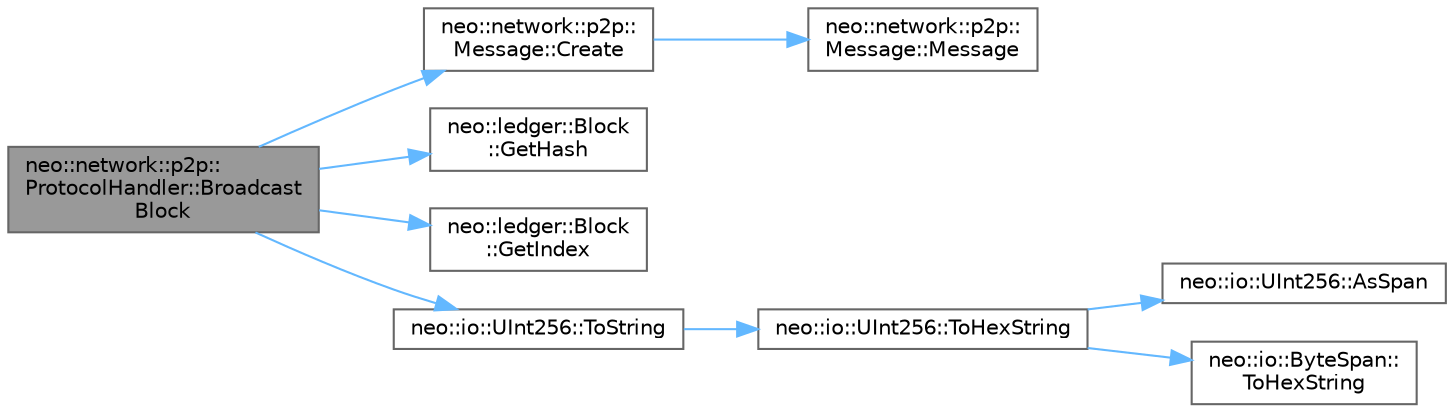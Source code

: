 digraph "neo::network::p2p::ProtocolHandler::BroadcastBlock"
{
 // LATEX_PDF_SIZE
  bgcolor="transparent";
  edge [fontname=Helvetica,fontsize=10,labelfontname=Helvetica,labelfontsize=10];
  node [fontname=Helvetica,fontsize=10,shape=box,height=0.2,width=0.4];
  rankdir="LR";
  Node1 [id="Node000001",label="neo::network::p2p::\lProtocolHandler::Broadcast\lBlock",height=0.2,width=0.4,color="gray40", fillcolor="grey60", style="filled", fontcolor="black",tooltip="Broadcast block to network."];
  Node1 -> Node2 [id="edge9_Node000001_Node000002",color="steelblue1",style="solid",tooltip=" "];
  Node2 [id="Node000002",label="neo::network::p2p::\lMessage::Create",height=0.2,width=0.4,color="grey40", fillcolor="white", style="filled",URL="$classneo_1_1network_1_1p2p_1_1_message.html#ae3142f00d9d6d585d97648bdf6d62759",tooltip="Creates a new Message."];
  Node2 -> Node3 [id="edge10_Node000002_Node000003",color="steelblue1",style="solid",tooltip=" "];
  Node3 [id="Node000003",label="neo::network::p2p::\lMessage::Message",height=0.2,width=0.4,color="grey40", fillcolor="white", style="filled",URL="$classneo_1_1network_1_1p2p_1_1_message.html#ad500547950c4cfac21e99587e0f8f05a",tooltip="Constructs an empty Message."];
  Node1 -> Node4 [id="edge11_Node000001_Node000004",color="steelblue1",style="solid",tooltip=" "];
  Node4 [id="Node000004",label="neo::ledger::Block\l::GetHash",height=0.2,width=0.4,color="grey40", fillcolor="white", style="filled",URL="$classneo_1_1ledger_1_1_block.html#acbd5b1d0e381f1081099c473acb68961",tooltip="Get block hash."];
  Node1 -> Node5 [id="edge12_Node000001_Node000005",color="steelblue1",style="solid",tooltip=" "];
  Node5 [id="Node000005",label="neo::ledger::Block\l::GetIndex",height=0.2,width=0.4,color="grey40", fillcolor="white", style="filled",URL="$classneo_1_1ledger_1_1_block.html#a45ca9228f70f3bdeeb87f60f9700a615",tooltip="Get block index (delegates to header)"];
  Node1 -> Node6 [id="edge13_Node000001_Node000006",color="steelblue1",style="solid",tooltip=" "];
  Node6 [id="Node000006",label="neo::io::UInt256::ToString",height=0.2,width=0.4,color="grey40", fillcolor="white", style="filled",URL="$classneo_1_1io_1_1_u_int256.html#a0b24d2f84ca2f20cbbd83da8757a5c70",tooltip="Converts this UInt256 to a string."];
  Node6 -> Node7 [id="edge14_Node000006_Node000007",color="steelblue1",style="solid",tooltip=" "];
  Node7 [id="Node000007",label="neo::io::UInt256::ToHexString",height=0.2,width=0.4,color="grey40", fillcolor="white", style="filled",URL="$classneo_1_1io_1_1_u_int256.html#aa69fe5a626765e379a37d00544fd8fb6",tooltip="Converts the UInt256 to a hexadecimal string."];
  Node7 -> Node8 [id="edge15_Node000007_Node000008",color="steelblue1",style="solid",tooltip=" "];
  Node8 [id="Node000008",label="neo::io::UInt256::AsSpan",height=0.2,width=0.4,color="grey40", fillcolor="white", style="filled",URL="$classneo_1_1io_1_1_u_int256.html#ae5761853e28717345771c7c97b104994",tooltip="Converts the UInt256 to a ByteSpan."];
  Node7 -> Node9 [id="edge16_Node000007_Node000009",color="steelblue1",style="solid",tooltip=" "];
  Node9 [id="Node000009",label="neo::io::ByteSpan::\lToHexString",height=0.2,width=0.4,color="grey40", fillcolor="white", style="filled",URL="$classneo_1_1io_1_1_byte_span.html#a5bdc6499f1966458a9ceda1274ba0c2e",tooltip="Converts the ByteSpan to a hexadecimal string."];
}
